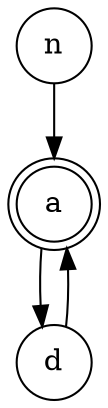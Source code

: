 digraph {   
    node [shape = doublecircle, color = black] a ;
    node [shape = circle];
    node [color= black];
    n -> a -> d -> a;	
}